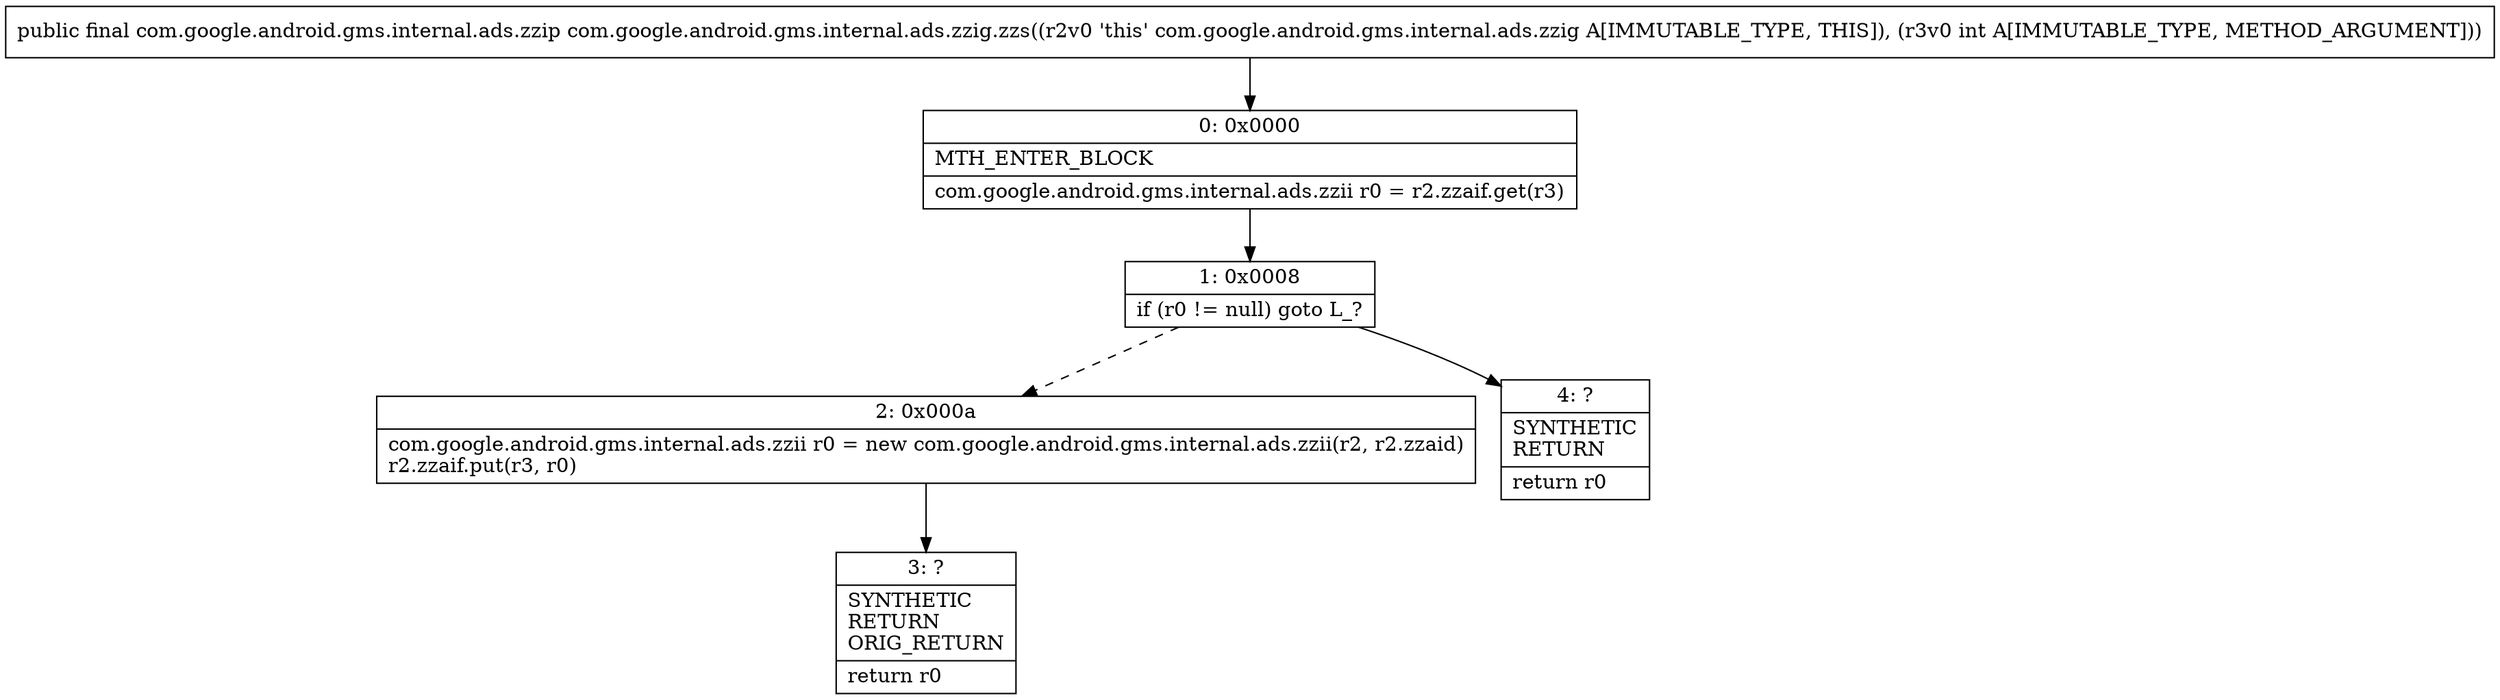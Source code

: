 digraph "CFG forcom.google.android.gms.internal.ads.zzig.zzs(I)Lcom\/google\/android\/gms\/internal\/ads\/zzip;" {
Node_0 [shape=record,label="{0\:\ 0x0000|MTH_ENTER_BLOCK\l|com.google.android.gms.internal.ads.zzii r0 = r2.zzaif.get(r3)\l}"];
Node_1 [shape=record,label="{1\:\ 0x0008|if (r0 != null) goto L_?\l}"];
Node_2 [shape=record,label="{2\:\ 0x000a|com.google.android.gms.internal.ads.zzii r0 = new com.google.android.gms.internal.ads.zzii(r2, r2.zzaid)\lr2.zzaif.put(r3, r0)\l}"];
Node_3 [shape=record,label="{3\:\ ?|SYNTHETIC\lRETURN\lORIG_RETURN\l|return r0\l}"];
Node_4 [shape=record,label="{4\:\ ?|SYNTHETIC\lRETURN\l|return r0\l}"];
MethodNode[shape=record,label="{public final com.google.android.gms.internal.ads.zzip com.google.android.gms.internal.ads.zzig.zzs((r2v0 'this' com.google.android.gms.internal.ads.zzig A[IMMUTABLE_TYPE, THIS]), (r3v0 int A[IMMUTABLE_TYPE, METHOD_ARGUMENT])) }"];
MethodNode -> Node_0;
Node_0 -> Node_1;
Node_1 -> Node_2[style=dashed];
Node_1 -> Node_4;
Node_2 -> Node_3;
}

